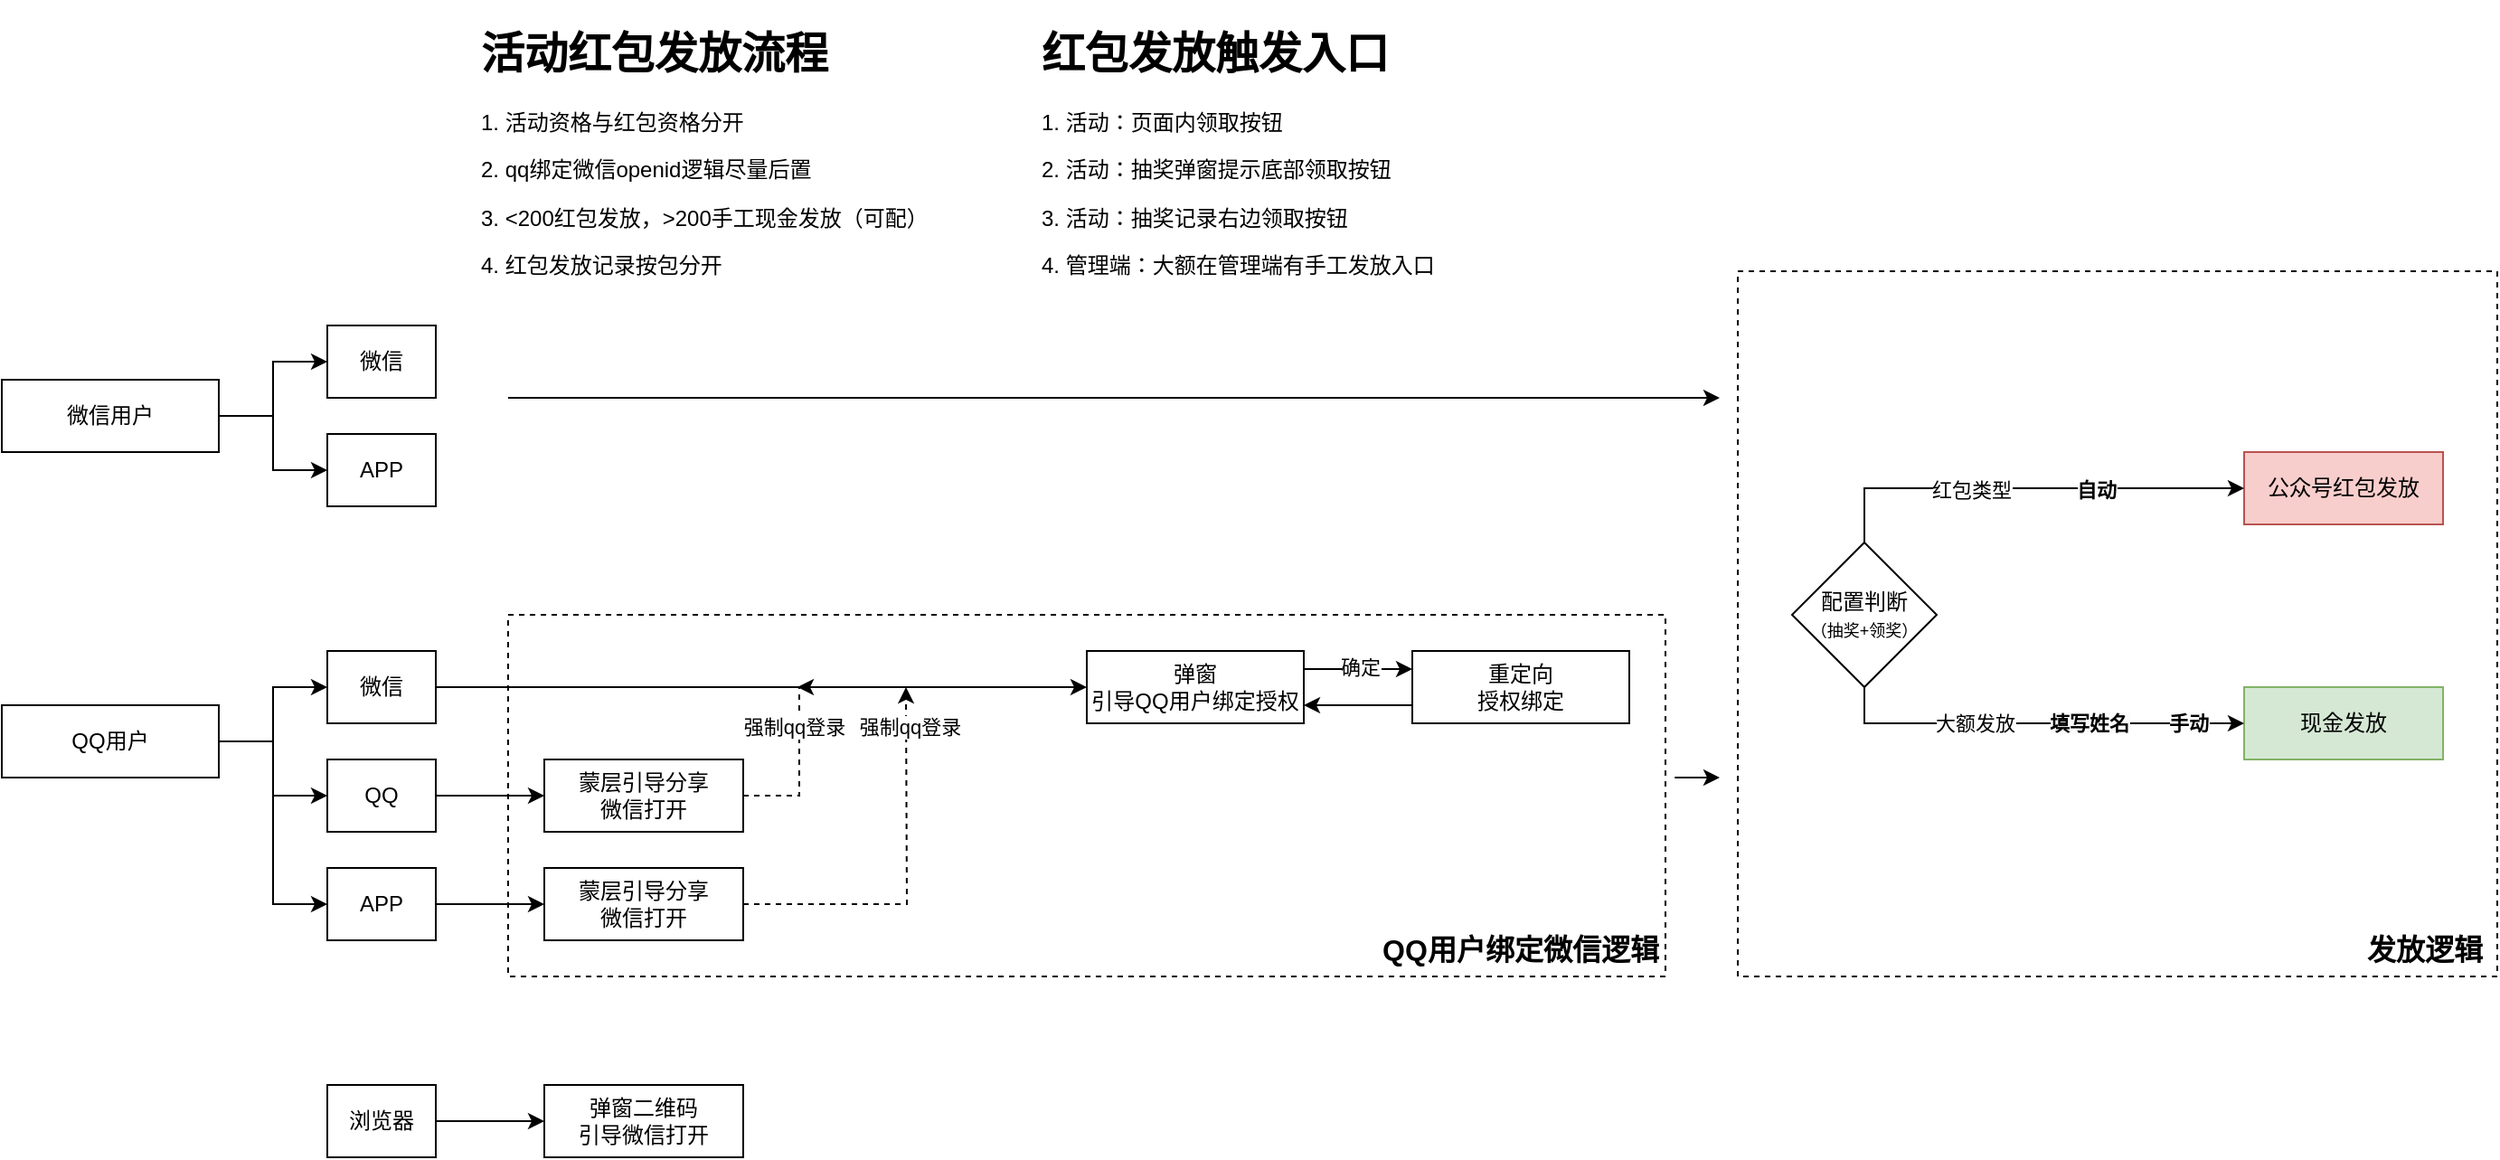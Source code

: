 <mxfile version="22.1.3" type="github">
  <diagram name="第 1 页" id="TKL4cwQws0rQZmdpnuPt">
    <mxGraphModel dx="1434" dy="780" grid="1" gridSize="10" guides="1" tooltips="1" connect="1" arrows="1" fold="1" page="1" pageScale="1" pageWidth="827" pageHeight="1169" math="0" shadow="0">
      <root>
        <mxCell id="0" />
        <mxCell id="1" parent="0" />
        <mxCell id="4Zqahy0WSSekfARUYXS8-62" value="" style="rounded=0;whiteSpace=wrap;html=1;dashed=1;" parent="1" vertex="1">
          <mxGeometry x="1180" y="180" width="420" height="390" as="geometry" />
        </mxCell>
        <mxCell id="4Zqahy0WSSekfARUYXS8-51" value="" style="rounded=0;whiteSpace=wrap;html=1;dashed=1;" parent="1" vertex="1">
          <mxGeometry x="500" y="370" width="640" height="200" as="geometry" />
        </mxCell>
        <mxCell id="4Zqahy0WSSekfARUYXS8-9" style="edgeStyle=orthogonalEdgeStyle;rounded=0;orthogonalLoop=1;jettySize=auto;html=1;exitX=1;exitY=0.5;exitDx=0;exitDy=0;entryX=0;entryY=0.5;entryDx=0;entryDy=0;" parent="1" source="4Zqahy0WSSekfARUYXS8-1" target="4Zqahy0WSSekfARUYXS8-4" edge="1">
          <mxGeometry relative="1" as="geometry" />
        </mxCell>
        <mxCell id="4Zqahy0WSSekfARUYXS8-10" style="edgeStyle=orthogonalEdgeStyle;rounded=0;orthogonalLoop=1;jettySize=auto;html=1;exitX=1;exitY=0.5;exitDx=0;exitDy=0;entryX=0;entryY=0.5;entryDx=0;entryDy=0;" parent="1" source="4Zqahy0WSSekfARUYXS8-1" target="4Zqahy0WSSekfARUYXS8-5" edge="1">
          <mxGeometry relative="1" as="geometry" />
        </mxCell>
        <mxCell id="4Zqahy0WSSekfARUYXS8-1" value="微信用户" style="rounded=0;whiteSpace=wrap;html=1;" parent="1" vertex="1">
          <mxGeometry x="220" y="240" width="120" height="40" as="geometry" />
        </mxCell>
        <mxCell id="4Zqahy0WSSekfARUYXS8-11" style="edgeStyle=orthogonalEdgeStyle;rounded=0;orthogonalLoop=1;jettySize=auto;html=1;exitX=1;exitY=0.5;exitDx=0;exitDy=0;entryX=0;entryY=0.5;entryDx=0;entryDy=0;" parent="1" source="4Zqahy0WSSekfARUYXS8-2" target="4Zqahy0WSSekfARUYXS8-6" edge="1">
          <mxGeometry relative="1" as="geometry" />
        </mxCell>
        <mxCell id="4Zqahy0WSSekfARUYXS8-12" style="edgeStyle=orthogonalEdgeStyle;rounded=0;orthogonalLoop=1;jettySize=auto;html=1;exitX=1;exitY=0.5;exitDx=0;exitDy=0;" parent="1" source="4Zqahy0WSSekfARUYXS8-2" target="4Zqahy0WSSekfARUYXS8-8" edge="1">
          <mxGeometry relative="1" as="geometry" />
        </mxCell>
        <mxCell id="4Zqahy0WSSekfARUYXS8-13" style="edgeStyle=orthogonalEdgeStyle;rounded=0;orthogonalLoop=1;jettySize=auto;html=1;exitX=1;exitY=0.5;exitDx=0;exitDy=0;entryX=0;entryY=0.5;entryDx=0;entryDy=0;" parent="1" source="4Zqahy0WSSekfARUYXS8-2" target="4Zqahy0WSSekfARUYXS8-7" edge="1">
          <mxGeometry relative="1" as="geometry" />
        </mxCell>
        <mxCell id="4Zqahy0WSSekfARUYXS8-2" value="QQ用户" style="rounded=0;whiteSpace=wrap;html=1;" parent="1" vertex="1">
          <mxGeometry x="220" y="420" width="120" height="40" as="geometry" />
        </mxCell>
        <mxCell id="4Zqahy0WSSekfARUYXS8-27" style="edgeStyle=orthogonalEdgeStyle;rounded=0;orthogonalLoop=1;jettySize=auto;html=1;exitX=1;exitY=0.5;exitDx=0;exitDy=0;" parent="1" source="4Zqahy0WSSekfARUYXS8-3" target="4Zqahy0WSSekfARUYXS8-24" edge="1">
          <mxGeometry relative="1" as="geometry" />
        </mxCell>
        <mxCell id="4Zqahy0WSSekfARUYXS8-22" style="edgeStyle=orthogonalEdgeStyle;rounded=0;orthogonalLoop=1;jettySize=auto;html=1;exitX=1;exitY=0.5;exitDx=0;exitDy=0;" parent="1" source="4Zqahy0WSSekfARUYXS8-6" target="4Zqahy0WSSekfARUYXS8-18" edge="1">
          <mxGeometry relative="1" as="geometry" />
        </mxCell>
        <mxCell id="4Zqahy0WSSekfARUYXS8-32" style="edgeStyle=orthogonalEdgeStyle;rounded=0;orthogonalLoop=1;jettySize=auto;html=1;exitX=1;exitY=0.5;exitDx=0;exitDy=0;" parent="1" source="4Zqahy0WSSekfARUYXS8-7" target="4Zqahy0WSSekfARUYXS8-31" edge="1">
          <mxGeometry relative="1" as="geometry" />
        </mxCell>
        <mxCell id="4Zqahy0WSSekfARUYXS8-30" style="edgeStyle=orthogonalEdgeStyle;rounded=0;orthogonalLoop=1;jettySize=auto;html=1;exitX=1;exitY=0.5;exitDx=0;exitDy=0;" parent="1" source="4Zqahy0WSSekfARUYXS8-8" target="4Zqahy0WSSekfARUYXS8-26" edge="1">
          <mxGeometry relative="1" as="geometry" />
        </mxCell>
        <mxCell id="4Zqahy0WSSekfARUYXS8-18" value="弹窗&lt;br&gt;引导QQ用户绑定授权" style="rounded=0;whiteSpace=wrap;html=1;" parent="1" vertex="1">
          <mxGeometry x="820" y="390" width="120" height="40" as="geometry" />
        </mxCell>
        <mxCell id="4Zqahy0WSSekfARUYXS8-21" style="edgeStyle=orthogonalEdgeStyle;rounded=0;orthogonalLoop=1;jettySize=auto;html=1;exitX=0;exitY=0.75;exitDx=0;exitDy=0;entryX=1;entryY=0.75;entryDx=0;entryDy=0;" parent="1" source="4Zqahy0WSSekfARUYXS8-19" target="4Zqahy0WSSekfARUYXS8-18" edge="1">
          <mxGeometry relative="1" as="geometry" />
        </mxCell>
        <mxCell id="4Zqahy0WSSekfARUYXS8-19" value="重定向&lt;br&gt;授权绑定" style="rounded=0;whiteSpace=wrap;html=1;" parent="1" vertex="1">
          <mxGeometry x="1000" y="390" width="120" height="40" as="geometry" />
        </mxCell>
        <mxCell id="4Zqahy0WSSekfARUYXS8-20" style="edgeStyle=orthogonalEdgeStyle;rounded=0;orthogonalLoop=1;jettySize=auto;html=1;exitX=1;exitY=0.25;exitDx=0;exitDy=0;entryX=0;entryY=0.25;entryDx=0;entryDy=0;" parent="1" source="4Zqahy0WSSekfARUYXS8-18" target="4Zqahy0WSSekfARUYXS8-19" edge="1">
          <mxGeometry relative="1" as="geometry" />
        </mxCell>
        <mxCell id="EKSJIWbx3Vkw25I4BoqX-2" value="确定" style="edgeLabel;html=1;align=center;verticalAlign=middle;resizable=0;points=[];" vertex="1" connectable="0" parent="4Zqahy0WSSekfARUYXS8-20">
          <mxGeometry x="0.033" y="1" relative="1" as="geometry">
            <mxPoint as="offset" />
          </mxGeometry>
        </mxCell>
        <mxCell id="4Zqahy0WSSekfARUYXS8-24" value="弹窗二维码&lt;br&gt;引导微信打开" style="rounded=0;whiteSpace=wrap;html=1;" parent="1" vertex="1">
          <mxGeometry x="520" y="630" width="110" height="40" as="geometry" />
        </mxCell>
        <mxCell id="4Zqahy0WSSekfARUYXS8-37" style="edgeStyle=orthogonalEdgeStyle;rounded=0;orthogonalLoop=1;jettySize=auto;html=1;exitX=1;exitY=0.5;exitDx=0;exitDy=0;dashed=1;" parent="1" source="4Zqahy0WSSekfARUYXS8-26" edge="1">
          <mxGeometry relative="1" as="geometry">
            <mxPoint x="660" y="410" as="targetPoint" />
            <Array as="points">
              <mxPoint x="661" y="470" />
            </Array>
          </mxGeometry>
        </mxCell>
        <mxCell id="4Zqahy0WSSekfARUYXS8-39" value="强制qq登录" style="edgeLabel;html=1;align=center;verticalAlign=middle;resizable=0;points=[];" parent="4Zqahy0WSSekfARUYXS8-37" vertex="1" connectable="0">
          <mxGeometry x="0.536" y="-1" relative="1" as="geometry">
            <mxPoint x="-4" y="1" as="offset" />
          </mxGeometry>
        </mxCell>
        <mxCell id="4Zqahy0WSSekfARUYXS8-26" value="蒙层引导分享&lt;br&gt;微信打开" style="rounded=0;whiteSpace=wrap;html=1;" parent="1" vertex="1">
          <mxGeometry x="520" y="450" width="110" height="40" as="geometry" />
        </mxCell>
        <mxCell id="4Zqahy0WSSekfARUYXS8-36" style="edgeStyle=orthogonalEdgeStyle;rounded=0;orthogonalLoop=1;jettySize=auto;html=1;exitX=1;exitY=0.5;exitDx=0;exitDy=0;dashed=1;" parent="1" source="4Zqahy0WSSekfARUYXS8-31" edge="1">
          <mxGeometry relative="1" as="geometry">
            <mxPoint x="720" y="410" as="targetPoint" />
          </mxGeometry>
        </mxCell>
        <mxCell id="4Zqahy0WSSekfARUYXS8-41" value="强制qq登录" style="edgeLabel;html=1;align=center;verticalAlign=middle;resizable=0;points=[];" parent="4Zqahy0WSSekfARUYXS8-36" vertex="1" connectable="0">
          <mxGeometry x="0.79" relative="1" as="geometry">
            <mxPoint x="2" as="offset" />
          </mxGeometry>
        </mxCell>
        <mxCell id="4Zqahy0WSSekfARUYXS8-31" value="蒙层引导分享&lt;br style=&quot;border-color: var(--border-color);&quot;&gt;微信打开" style="rounded=0;whiteSpace=wrap;html=1;" parent="1" vertex="1">
          <mxGeometry x="520" y="510" width="110" height="40" as="geometry" />
        </mxCell>
        <mxCell id="4Zqahy0WSSekfARUYXS8-47" value="&lt;h1&gt;活动红包发放流程&lt;/h1&gt;&lt;p&gt;1. 活动资格与红包资格分开&lt;/p&gt;&lt;p&gt;2. qq绑定微信openid逻辑尽量后置&lt;/p&gt;&lt;p&gt;3. &amp;lt;200红包发放，&amp;gt;200手工现金发放（可配）&lt;/p&gt;&lt;p&gt;4. 红包发放记录按包分开&lt;/p&gt;" style="text;html=1;strokeColor=none;fillColor=none;spacing=5;spacingTop=-20;whiteSpace=wrap;overflow=hidden;rounded=0;" parent="1" vertex="1">
          <mxGeometry x="480" y="40" width="280" height="160" as="geometry" />
        </mxCell>
        <mxCell id="4Zqahy0WSSekfARUYXS8-49" value="&lt;h1&gt;红包发放触发入口&lt;/h1&gt;&lt;p&gt;1. 活动：页面内领取按钮&lt;/p&gt;&lt;p&gt;2. 活动：抽奖弹窗提示底部领取按钮&lt;/p&gt;&lt;p&gt;3. 活动：抽奖记录右边领取按钮&lt;/p&gt;&lt;p&gt;4. 管理端：大额在管理端有手工发放入口&lt;/p&gt;" style="text;html=1;strokeColor=none;fillColor=none;spacing=5;spacingTop=-20;whiteSpace=wrap;overflow=hidden;rounded=0;" parent="1" vertex="1">
          <mxGeometry x="790" y="40" width="260" height="160" as="geometry" />
        </mxCell>
        <mxCell id="4Zqahy0WSSekfARUYXS8-52" value="QQ用户绑定微信逻辑" style="text;html=1;strokeColor=none;fillColor=none;align=center;verticalAlign=middle;whiteSpace=wrap;rounded=0;fontSize=16;fontStyle=1" parent="1" vertex="1">
          <mxGeometry x="980" y="540" width="160" height="30" as="geometry" />
        </mxCell>
        <mxCell id="4Zqahy0WSSekfARUYXS8-53" value="公众号红包发放" style="rounded=0;whiteSpace=wrap;html=1;fillColor=#f8cecc;strokeColor=#b85450;" parent="1" vertex="1">
          <mxGeometry x="1460" y="280" width="110" height="40" as="geometry" />
        </mxCell>
        <mxCell id="4Zqahy0WSSekfARUYXS8-56" value="现金发放" style="rounded=0;whiteSpace=wrap;html=1;fillColor=#d5e8d4;strokeColor=#82b366;" parent="1" vertex="1">
          <mxGeometry x="1460" y="410" width="110" height="40" as="geometry" />
        </mxCell>
        <mxCell id="4Zqahy0WSSekfARUYXS8-64" style="edgeStyle=orthogonalEdgeStyle;rounded=0;orthogonalLoop=1;jettySize=auto;html=1;exitX=0.5;exitY=0;exitDx=0;exitDy=0;entryX=0;entryY=0.5;entryDx=0;entryDy=0;" parent="1" source="4Zqahy0WSSekfARUYXS8-63" target="4Zqahy0WSSekfARUYXS8-53" edge="1">
          <mxGeometry relative="1" as="geometry" />
        </mxCell>
        <mxCell id="4Zqahy0WSSekfARUYXS8-65" value="自动" style="edgeLabel;html=1;align=center;verticalAlign=middle;resizable=0;points=[];fontStyle=1" parent="4Zqahy0WSSekfARUYXS8-64" vertex="1" connectable="0">
          <mxGeometry x="0.197" y="-1" relative="1" as="geometry">
            <mxPoint x="14" as="offset" />
          </mxGeometry>
        </mxCell>
        <mxCell id="4Zqahy0WSSekfARUYXS8-69" value="红包类型" style="edgeLabel;html=1;align=center;verticalAlign=middle;resizable=0;points=[];" parent="4Zqahy0WSSekfARUYXS8-64" vertex="1" connectable="0">
          <mxGeometry x="-0.412" y="-1" relative="1" as="geometry">
            <mxPoint x="18" as="offset" />
          </mxGeometry>
        </mxCell>
        <mxCell id="4Zqahy0WSSekfARUYXS8-66" style="edgeStyle=orthogonalEdgeStyle;rounded=0;orthogonalLoop=1;jettySize=auto;html=1;exitX=0.5;exitY=1;exitDx=0;exitDy=0;entryX=0;entryY=0.5;entryDx=0;entryDy=0;" parent="1" source="4Zqahy0WSSekfARUYXS8-63" target="4Zqahy0WSSekfARUYXS8-56" edge="1">
          <mxGeometry relative="1" as="geometry" />
        </mxCell>
        <mxCell id="4Zqahy0WSSekfARUYXS8-67" value="&lt;span style=&quot;font-size: 11px; background-color: rgb(251, 251, 251);&quot;&gt;填写姓名&lt;/span&gt;" style="edgeLabel;html=1;align=center;verticalAlign=middle;resizable=0;points=[];fontSize=11;fontStyle=1" parent="4Zqahy0WSSekfARUYXS8-66" vertex="1" connectable="0">
          <mxGeometry x="0.106" y="2" relative="1" as="geometry">
            <mxPoint x="17" y="2" as="offset" />
          </mxGeometry>
        </mxCell>
        <mxCell id="4Zqahy0WSSekfARUYXS8-72" value="大额发放" style="edgeLabel;html=1;align=center;verticalAlign=middle;resizable=0;points=[];" parent="4Zqahy0WSSekfARUYXS8-66" vertex="1" connectable="0">
          <mxGeometry x="-0.58" y="-2" relative="1" as="geometry">
            <mxPoint x="32" y="-2" as="offset" />
          </mxGeometry>
        </mxCell>
        <mxCell id="4Zqahy0WSSekfARUYXS8-73" value="手动" style="edgeLabel;html=1;align=center;verticalAlign=middle;resizable=0;points=[];fontStyle=1" parent="4Zqahy0WSSekfARUYXS8-66" vertex="1" connectable="0">
          <mxGeometry x="0.73" y="-2" relative="1" as="geometry">
            <mxPoint y="-2" as="offset" />
          </mxGeometry>
        </mxCell>
        <mxCell id="4Zqahy0WSSekfARUYXS8-63" value="配置判断&lt;br&gt;&lt;font style=&quot;font-size: 9px;&quot;&gt;（抽奖+领奖）&lt;/font&gt;" style="rhombus;whiteSpace=wrap;html=1;" parent="1" vertex="1">
          <mxGeometry x="1210" y="330" width="80" height="80" as="geometry" />
        </mxCell>
        <mxCell id="4Zqahy0WSSekfARUYXS8-68" value="发放逻辑" style="text;html=1;strokeColor=none;fillColor=none;align=center;verticalAlign=middle;whiteSpace=wrap;rounded=0;fontSize=16;fontStyle=1" parent="1" vertex="1">
          <mxGeometry x="1520" y="540" width="80" height="30" as="geometry" />
        </mxCell>
        <mxCell id="4Zqahy0WSSekfARUYXS8-75" value="" style="endArrow=classic;html=1;rounded=0;" parent="1" edge="1">
          <mxGeometry width="50" height="50" relative="1" as="geometry">
            <mxPoint x="500" y="250" as="sourcePoint" />
            <mxPoint x="1170" y="250" as="targetPoint" />
          </mxGeometry>
        </mxCell>
        <mxCell id="4Zqahy0WSSekfARUYXS8-76" value="" style="endArrow=classic;html=1;rounded=0;exitX=1.008;exitY=0.45;exitDx=0;exitDy=0;exitPerimeter=0;" parent="1" source="4Zqahy0WSSekfARUYXS8-51" edge="1">
          <mxGeometry width="50" height="50" relative="1" as="geometry">
            <mxPoint x="1060" y="340" as="sourcePoint" />
            <mxPoint x="1170" y="460" as="targetPoint" />
          </mxGeometry>
        </mxCell>
        <mxCell id="4Zqahy0WSSekfARUYXS8-77" value="" style="group" parent="1" vertex="1" connectable="0">
          <mxGeometry x="400" y="210" width="60" height="460" as="geometry" />
        </mxCell>
        <mxCell id="4Zqahy0WSSekfARUYXS8-3" value="浏览器" style="rounded=0;whiteSpace=wrap;html=1;" parent="4Zqahy0WSSekfARUYXS8-77" vertex="1">
          <mxGeometry y="420" width="60" height="40" as="geometry" />
        </mxCell>
        <mxCell id="4Zqahy0WSSekfARUYXS8-4" value="微信" style="rounded=0;whiteSpace=wrap;html=1;" parent="4Zqahy0WSSekfARUYXS8-77" vertex="1">
          <mxGeometry width="60" height="40" as="geometry" />
        </mxCell>
        <mxCell id="4Zqahy0WSSekfARUYXS8-5" value="APP" style="rounded=0;whiteSpace=wrap;html=1;" parent="4Zqahy0WSSekfARUYXS8-77" vertex="1">
          <mxGeometry y="60" width="60" height="40" as="geometry" />
        </mxCell>
        <mxCell id="4Zqahy0WSSekfARUYXS8-6" value="微信" style="rounded=0;whiteSpace=wrap;html=1;" parent="4Zqahy0WSSekfARUYXS8-77" vertex="1">
          <mxGeometry y="180" width="60" height="40" as="geometry" />
        </mxCell>
        <mxCell id="4Zqahy0WSSekfARUYXS8-7" value="APP" style="rounded=0;whiteSpace=wrap;html=1;" parent="4Zqahy0WSSekfARUYXS8-77" vertex="1">
          <mxGeometry y="300" width="60" height="40" as="geometry" />
        </mxCell>
        <mxCell id="4Zqahy0WSSekfARUYXS8-8" value="QQ" style="rounded=0;whiteSpace=wrap;html=1;" parent="4Zqahy0WSSekfARUYXS8-77" vertex="1">
          <mxGeometry y="240" width="60" height="40" as="geometry" />
        </mxCell>
      </root>
    </mxGraphModel>
  </diagram>
</mxfile>
